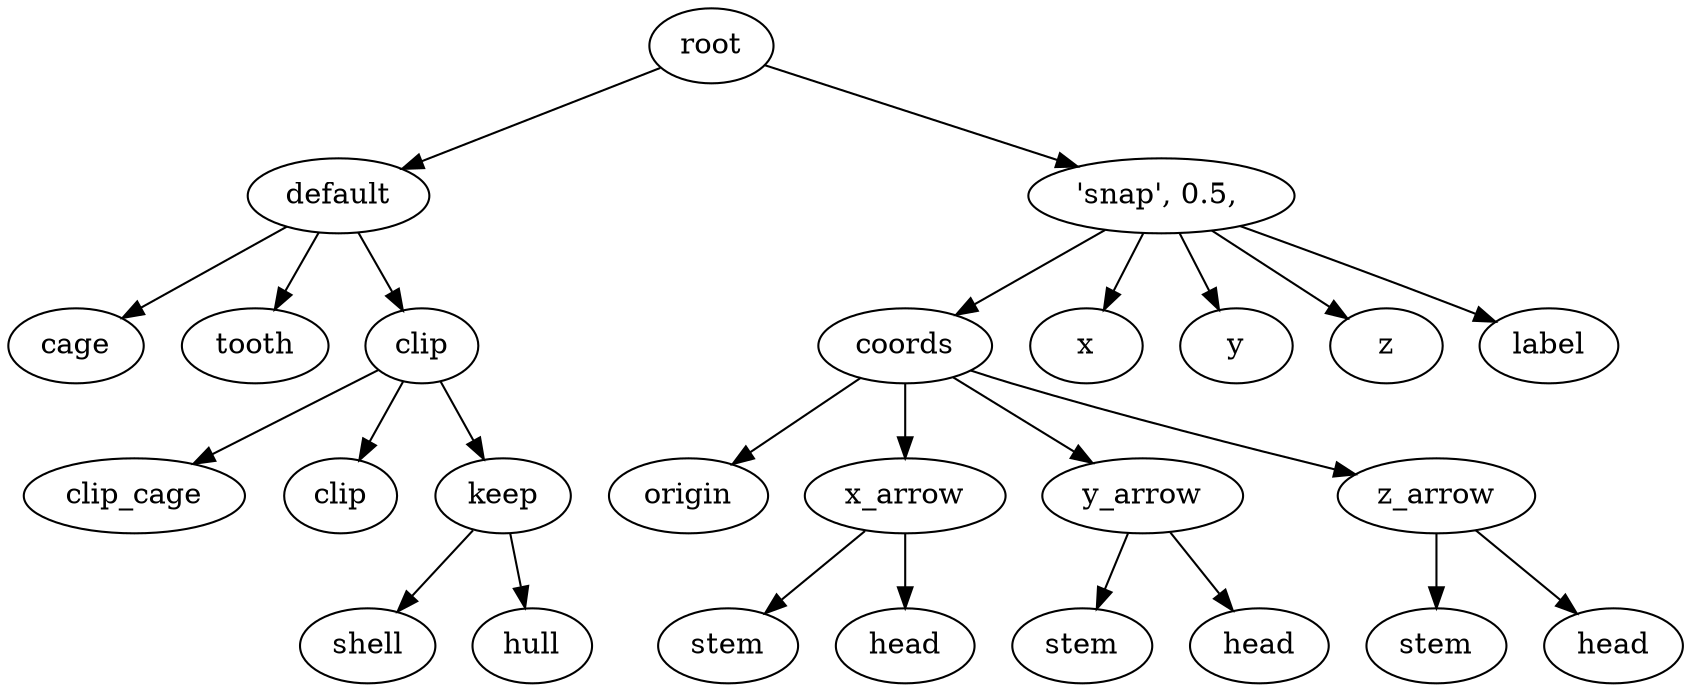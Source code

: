 digraph default {
    root_1 [label="root"];
    default_2 [label="default"];
    cage_3 [label="cage"];
    tooth_4 [label="tooth"];
    clip_5 [label="clip"];
    clip_cage_6 [label="clip_cage"];
    clip_7 [label="clip"];
    keep_8 [label="keep"];
    shell_9 [label="shell"];
    hull_10 [label="hull"];
    11 [label="'snap',\ 0\.5,\ "];
    coords_12 [label="coords"];
    origin_13 [label="origin"];
    x_arrow_14 [label="x_arrow"];
    stem_15 [label="stem"];
    head_16 [label="head"];
    y_arrow_17 [label="y_arrow"];
    stem_18 [label="stem"];
    head_19 [label="head"];
    z_arrow_20 [label="z_arrow"];
    stem_21 [label="stem"];
    head_22 [label="head"];
    x_23 [label="x"];
    y_24 [label="y"];
    z_25 [label="z"];
    label_26 [label="label"];
    root_1 -> default_2;
    default_2 -> cage_3;
    default_2 -> tooth_4;
    default_2 -> clip_5;
    clip_5 -> clip_cage_6;
    clip_5 -> clip_7;
    clip_5 -> keep_8;
    keep_8 -> shell_9;
    keep_8 -> hull_10;
    root_1 -> 11;
    11 -> coords_12;
    coords_12 -> origin_13;
    coords_12 -> x_arrow_14;
    x_arrow_14 -> stem_15;
    x_arrow_14 -> head_16;
    coords_12 -> y_arrow_17;
    y_arrow_17 -> stem_18;
    y_arrow_17 -> head_19;
    coords_12 -> z_arrow_20;
    z_arrow_20 -> stem_21;
    z_arrow_20 -> head_22;
    11 -> x_23;
    11 -> y_24;
    11 -> z_25;
    11 -> label_26;
}
